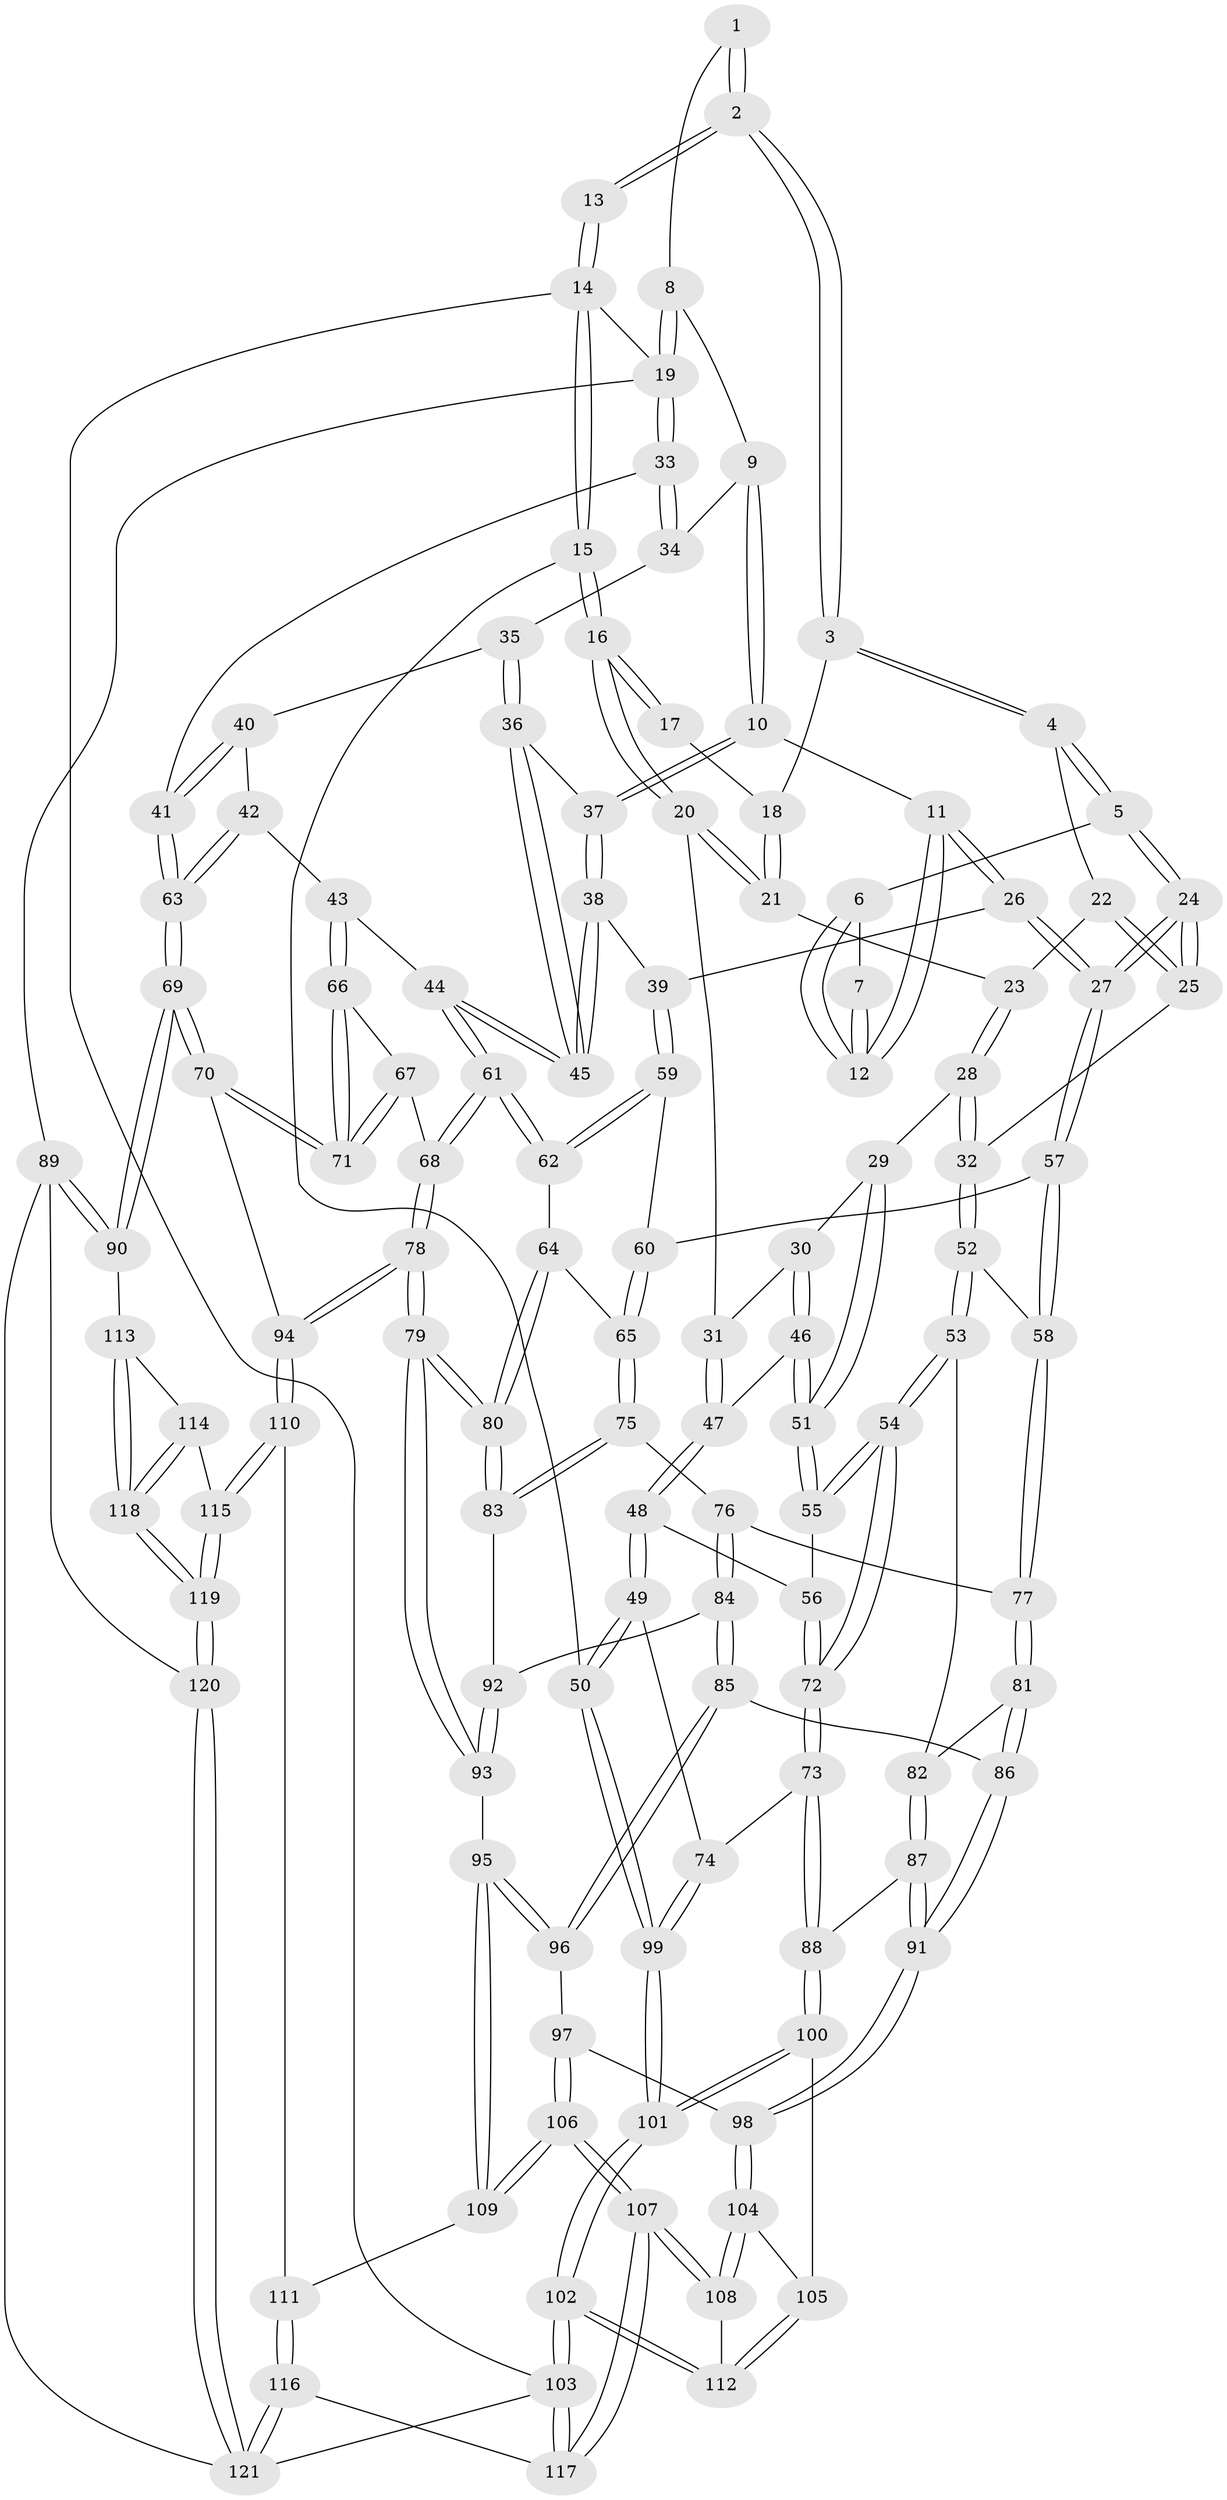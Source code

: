 // Generated by graph-tools (version 1.1) at 2025/27/03/09/25 03:27:17]
// undirected, 121 vertices, 299 edges
graph export_dot {
graph [start="1"]
  node [color=gray90,style=filled];
  1 [pos="+0.5498782380895095+0"];
  2 [pos="+0.2714480288135485+0"];
  3 [pos="+0.28094347627558264+0.04916717471482518"];
  4 [pos="+0.284706486799826+0.07446208714807534"];
  5 [pos="+0.4576185629481254+0.1484225327511619"];
  6 [pos="+0.4883269571023791+0.13634961296928613"];
  7 [pos="+0.5476283535310454+0"];
  8 [pos="+0.7458735009170958+0"];
  9 [pos="+0.7355436874955013+0.17136635514217688"];
  10 [pos="+0.727147850535963+0.17906531823738553"];
  11 [pos="+0.6705769118565101+0.19845798840167764"];
  12 [pos="+0.6205102784251126+0.17026720892023542"];
  13 [pos="+0.1399173935460416+0"];
  14 [pos="+0+0"];
  15 [pos="+0+0.1944022936542357"];
  16 [pos="+0+0.19429108404565806"];
  17 [pos="+0.07460188714298721+0"];
  18 [pos="+0.061449030105837+0.0770975605274496"];
  19 [pos="+1+0"];
  20 [pos="+0+0.1960967985084687"];
  21 [pos="+0.024332392620402602+0.1533246816303748"];
  22 [pos="+0.27736099446649015+0.08893020395797402"];
  23 [pos="+0.17182444628335947+0.18214302756364098"];
  24 [pos="+0.4317985280824755+0.3125567620649365"];
  25 [pos="+0.3329116716497061+0.2969911973576546"];
  26 [pos="+0.6418842581268608+0.2544338070290063"];
  27 [pos="+0.46309909676652833+0.3497694604818586"];
  28 [pos="+0.17769064429582218+0.3037829631700837"];
  29 [pos="+0.1637664300158225+0.31460833119789533"];
  30 [pos="+0.062351754291675617+0.2968523150204623"];
  31 [pos="+0+0.21610050911332518"];
  32 [pos="+0.26877557058198104+0.333630013487627"];
  33 [pos="+1+0"];
  34 [pos="+0.8825591864347391+0.1739503658149496"];
  35 [pos="+0.9337656218274166+0.2689369209164727"];
  36 [pos="+0.8037875025295111+0.3431945865133109"];
  37 [pos="+0.7858303227856623+0.3154635846048776"];
  38 [pos="+0.6711587443104676+0.39229586578359454"];
  39 [pos="+0.663972192406676+0.392864187777814"];
  40 [pos="+0.9397466718545204+0.2750930644726555"];
  41 [pos="+1+0.34648881410209187"];
  42 [pos="+0.8987252891961367+0.4042323418883013"];
  43 [pos="+0.8435200678478402+0.4177239002534581"];
  44 [pos="+0.8217530674495418+0.41033939569875955"];
  45 [pos="+0.8158714829861495+0.4022475814967971"];
  46 [pos="+0.04859072881189314+0.3783357439595989"];
  47 [pos="+0.044222525233085+0.3820198881016647"];
  48 [pos="+0.014181868301838567+0.4365280389843257"];
  49 [pos="+0+0.4520045180450644"];
  50 [pos="+0+0.44580762874539853"];
  51 [pos="+0.14514855680418962+0.3629658785691039"];
  52 [pos="+0.2787125940626442+0.43391283774469247"];
  53 [pos="+0.246806096617645+0.48555896993113784"];
  54 [pos="+0.18384242992691294+0.5022476367724935"];
  55 [pos="+0.14324942884187658+0.4362331791083655"];
  56 [pos="+0.03319792660176018+0.43912187289524435"];
  57 [pos="+0.4676877109387664+0.3973869338005209"];
  58 [pos="+0.45415108419371103+0.43831035261166545"];
  59 [pos="+0.6599781423553757+0.4012234337068901"];
  60 [pos="+0.6160612559288106+0.41948713613557914"];
  61 [pos="+0.7493283145108671+0.49572510845563017"];
  62 [pos="+0.6945811722733218+0.476591696516903"];
  63 [pos="+1+0.5410223178482252"];
  64 [pos="+0.6873093754478554+0.4844339152532263"];
  65 [pos="+0.5935466277926825+0.5263129209016348"];
  66 [pos="+0.8475508860069031+0.4354327423378088"];
  67 [pos="+0.8540797797196453+0.5825209125561321"];
  68 [pos="+0.7757745520324387+0.5868611064166813"];
  69 [pos="+1+0.6835713266425134"];
  70 [pos="+1+0.6735907281554107"];
  71 [pos="+1+0.656929515653236"];
  72 [pos="+0.14837955693112784+0.5626192089976214"];
  73 [pos="+0.13435951126841353+0.5927014008448828"];
  74 [pos="+0.09818702654568477+0.5883939470919353"];
  75 [pos="+0.5699809259923346+0.5581364285929962"];
  76 [pos="+0.4899446522835181+0.5051002776458892"];
  77 [pos="+0.4567232892556889+0.4709328571032836"];
  78 [pos="+0.6673473038816902+0.6888332162794406"];
  79 [pos="+0.6569746706826123+0.684235014485085"];
  80 [pos="+0.6500410206101254+0.6717864154925897"];
  81 [pos="+0.37611231427764696+0.5532745687595902"];
  82 [pos="+0.3064158164254341+0.5390558142683666"];
  83 [pos="+0.5771323660893289+0.5754413931408879"];
  84 [pos="+0.4552404417312279+0.634176752050307"];
  85 [pos="+0.4532072111230764+0.635621976997154"];
  86 [pos="+0.37634955439901663+0.5552783980333788"];
  87 [pos="+0.2699297020928347+0.626650655053877"];
  88 [pos="+0.15121599339082262+0.628789785356626"];
  89 [pos="+1+0.7173597895300948"];
  90 [pos="+1+0.6896514135288879"];
  91 [pos="+0.34214421737733586+0.6860774498070922"];
  92 [pos="+0.4771244225571991+0.63018842182089"];
  93 [pos="+0.5864174896436234+0.7106392978221482"];
  94 [pos="+0.7230880215959289+0.7832902918569187"];
  95 [pos="+0.5221238359323576+0.7422492729304905"];
  96 [pos="+0.4305639850155699+0.7044961692941728"];
  97 [pos="+0.3938653352301884+0.7132996605557537"];
  98 [pos="+0.3473918792256362+0.7024197905062032"];
  99 [pos="+0+0.7052990956516579"];
  100 [pos="+0.1512015542143992+0.6983086666255561"];
  101 [pos="+0+0.815328402760884"];
  102 [pos="+0+0.9687308483997247"];
  103 [pos="+0+1"];
  104 [pos="+0.24926114745525263+0.7926711232194252"];
  105 [pos="+0.17120731569571024+0.7385676628449894"];
  106 [pos="+0.4197230041629057+0.8899371575686339"];
  107 [pos="+0.3285655080240366+1"];
  108 [pos="+0.2781869321329623+0.9385490403001628"];
  109 [pos="+0.49958893333409415+0.8383316658850432"];
  110 [pos="+0.7218210870614244+0.8215278226566592"];
  111 [pos="+0.5861364528986885+0.8812510299818312"];
  112 [pos="+0.03184210934798851+0.8783934861893414"];
  113 [pos="+1+0.8129591896802711"];
  114 [pos="+0.8963028948139676+0.8611146564521865"];
  115 [pos="+0.7406083166890958+0.8628871398489701"];
  116 [pos="+0.5162970900885911+1"];
  117 [pos="+0.346819174662333+1"];
  118 [pos="+0.8521666346615769+1"];
  119 [pos="+0.7849130595532139+1"];
  120 [pos="+0.7836736654899097+1"];
  121 [pos="+0.7740510309589673+1"];
  1 -- 2;
  1 -- 2;
  1 -- 8;
  2 -- 3;
  2 -- 3;
  2 -- 13;
  2 -- 13;
  3 -- 4;
  3 -- 4;
  3 -- 18;
  4 -- 5;
  4 -- 5;
  4 -- 22;
  5 -- 6;
  5 -- 24;
  5 -- 24;
  6 -- 7;
  6 -- 12;
  6 -- 12;
  7 -- 12;
  7 -- 12;
  8 -- 9;
  8 -- 19;
  8 -- 19;
  9 -- 10;
  9 -- 10;
  9 -- 34;
  10 -- 11;
  10 -- 37;
  10 -- 37;
  11 -- 12;
  11 -- 12;
  11 -- 26;
  11 -- 26;
  13 -- 14;
  13 -- 14;
  14 -- 15;
  14 -- 15;
  14 -- 19;
  14 -- 103;
  15 -- 16;
  15 -- 16;
  15 -- 50;
  16 -- 17;
  16 -- 17;
  16 -- 20;
  16 -- 20;
  17 -- 18;
  18 -- 21;
  18 -- 21;
  19 -- 33;
  19 -- 33;
  19 -- 89;
  20 -- 21;
  20 -- 21;
  20 -- 31;
  21 -- 23;
  22 -- 23;
  22 -- 25;
  22 -- 25;
  23 -- 28;
  23 -- 28;
  24 -- 25;
  24 -- 25;
  24 -- 27;
  24 -- 27;
  25 -- 32;
  26 -- 27;
  26 -- 27;
  26 -- 39;
  27 -- 57;
  27 -- 57;
  28 -- 29;
  28 -- 32;
  28 -- 32;
  29 -- 30;
  29 -- 51;
  29 -- 51;
  30 -- 31;
  30 -- 46;
  30 -- 46;
  31 -- 47;
  31 -- 47;
  32 -- 52;
  32 -- 52;
  33 -- 34;
  33 -- 34;
  33 -- 41;
  34 -- 35;
  35 -- 36;
  35 -- 36;
  35 -- 40;
  36 -- 37;
  36 -- 45;
  36 -- 45;
  37 -- 38;
  37 -- 38;
  38 -- 39;
  38 -- 45;
  38 -- 45;
  39 -- 59;
  39 -- 59;
  40 -- 41;
  40 -- 41;
  40 -- 42;
  41 -- 63;
  41 -- 63;
  42 -- 43;
  42 -- 63;
  42 -- 63;
  43 -- 44;
  43 -- 66;
  43 -- 66;
  44 -- 45;
  44 -- 45;
  44 -- 61;
  44 -- 61;
  46 -- 47;
  46 -- 51;
  46 -- 51;
  47 -- 48;
  47 -- 48;
  48 -- 49;
  48 -- 49;
  48 -- 56;
  49 -- 50;
  49 -- 50;
  49 -- 74;
  50 -- 99;
  50 -- 99;
  51 -- 55;
  51 -- 55;
  52 -- 53;
  52 -- 53;
  52 -- 58;
  53 -- 54;
  53 -- 54;
  53 -- 82;
  54 -- 55;
  54 -- 55;
  54 -- 72;
  54 -- 72;
  55 -- 56;
  56 -- 72;
  56 -- 72;
  57 -- 58;
  57 -- 58;
  57 -- 60;
  58 -- 77;
  58 -- 77;
  59 -- 60;
  59 -- 62;
  59 -- 62;
  60 -- 65;
  60 -- 65;
  61 -- 62;
  61 -- 62;
  61 -- 68;
  61 -- 68;
  62 -- 64;
  63 -- 69;
  63 -- 69;
  64 -- 65;
  64 -- 80;
  64 -- 80;
  65 -- 75;
  65 -- 75;
  66 -- 67;
  66 -- 71;
  66 -- 71;
  67 -- 68;
  67 -- 71;
  67 -- 71;
  68 -- 78;
  68 -- 78;
  69 -- 70;
  69 -- 70;
  69 -- 90;
  69 -- 90;
  70 -- 71;
  70 -- 71;
  70 -- 94;
  72 -- 73;
  72 -- 73;
  73 -- 74;
  73 -- 88;
  73 -- 88;
  74 -- 99;
  74 -- 99;
  75 -- 76;
  75 -- 83;
  75 -- 83;
  76 -- 77;
  76 -- 84;
  76 -- 84;
  77 -- 81;
  77 -- 81;
  78 -- 79;
  78 -- 79;
  78 -- 94;
  78 -- 94;
  79 -- 80;
  79 -- 80;
  79 -- 93;
  79 -- 93;
  80 -- 83;
  80 -- 83;
  81 -- 82;
  81 -- 86;
  81 -- 86;
  82 -- 87;
  82 -- 87;
  83 -- 92;
  84 -- 85;
  84 -- 85;
  84 -- 92;
  85 -- 86;
  85 -- 96;
  85 -- 96;
  86 -- 91;
  86 -- 91;
  87 -- 88;
  87 -- 91;
  87 -- 91;
  88 -- 100;
  88 -- 100;
  89 -- 90;
  89 -- 90;
  89 -- 120;
  89 -- 121;
  90 -- 113;
  91 -- 98;
  91 -- 98;
  92 -- 93;
  92 -- 93;
  93 -- 95;
  94 -- 110;
  94 -- 110;
  95 -- 96;
  95 -- 96;
  95 -- 109;
  95 -- 109;
  96 -- 97;
  97 -- 98;
  97 -- 106;
  97 -- 106;
  98 -- 104;
  98 -- 104;
  99 -- 101;
  99 -- 101;
  100 -- 101;
  100 -- 101;
  100 -- 105;
  101 -- 102;
  101 -- 102;
  102 -- 103;
  102 -- 103;
  102 -- 112;
  102 -- 112;
  103 -- 117;
  103 -- 117;
  103 -- 121;
  104 -- 105;
  104 -- 108;
  104 -- 108;
  105 -- 112;
  105 -- 112;
  106 -- 107;
  106 -- 107;
  106 -- 109;
  106 -- 109;
  107 -- 108;
  107 -- 108;
  107 -- 117;
  107 -- 117;
  108 -- 112;
  109 -- 111;
  110 -- 111;
  110 -- 115;
  110 -- 115;
  111 -- 116;
  111 -- 116;
  113 -- 114;
  113 -- 118;
  113 -- 118;
  114 -- 115;
  114 -- 118;
  114 -- 118;
  115 -- 119;
  115 -- 119;
  116 -- 117;
  116 -- 121;
  116 -- 121;
  118 -- 119;
  118 -- 119;
  119 -- 120;
  119 -- 120;
  120 -- 121;
  120 -- 121;
}
